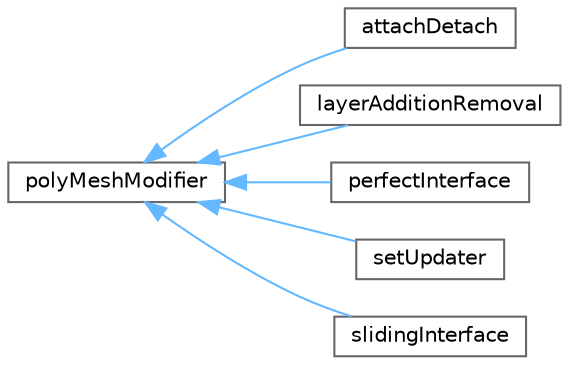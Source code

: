digraph "Graphical Class Hierarchy"
{
 // LATEX_PDF_SIZE
  bgcolor="transparent";
  edge [fontname=Helvetica,fontsize=10,labelfontname=Helvetica,labelfontsize=10];
  node [fontname=Helvetica,fontsize=10,shape=box,height=0.2,width=0.4];
  rankdir="LR";
  Node0 [id="Node000000",label="polyMeshModifier",height=0.2,width=0.4,color="grey40", fillcolor="white", style="filled",URL="$classFoam_1_1polyMeshModifier.html",tooltip="Virtual base class for mesh modifiers."];
  Node0 -> Node1 [id="edge5222_Node000000_Node000001",dir="back",color="steelblue1",style="solid",tooltip=" "];
  Node1 [id="Node000001",label="attachDetach",height=0.2,width=0.4,color="grey40", fillcolor="white", style="filled",URL="$classFoam_1_1attachDetach.html",tooltip="Attach/detach boundary mesh modifier. This modifier takes a set of internal faces and converts them i..."];
  Node0 -> Node2 [id="edge5223_Node000000_Node000002",dir="back",color="steelblue1",style="solid",tooltip=" "];
  Node2 [id="Node000002",label="layerAdditionRemoval",height=0.2,width=0.4,color="grey40", fillcolor="white", style="filled",URL="$classFoam_1_1layerAdditionRemoval.html",tooltip="Cell layer addition mesh modifier."];
  Node0 -> Node3 [id="edge5224_Node000000_Node000003",dir="back",color="steelblue1",style="solid",tooltip=" "];
  Node3 [id="Node000003",label="perfectInterface",height=0.2,width=0.4,color="grey40", fillcolor="white", style="filled",URL="$classFoam_1_1perfectInterface.html",tooltip="Hack of attachDetach to couple patches when they perfectly align. Does not decouple...."];
  Node0 -> Node4 [id="edge5225_Node000000_Node000004",dir="back",color="steelblue1",style="solid",tooltip=" "];
  Node4 [id="Node000004",label="setUpdater",height=0.2,width=0.4,color="grey40", fillcolor="white", style="filled",URL="$classFoam_1_1setUpdater.html",tooltip="Keeps cell/face/vertex sets uptodate. Both the ones loaded and the ones on disk."];
  Node0 -> Node5 [id="edge5226_Node000000_Node000005",dir="back",color="steelblue1",style="solid",tooltip=" "];
  Node5 [id="Node000005",label="slidingInterface",height=0.2,width=0.4,color="grey40", fillcolor="white", style="filled",URL="$classFoam_1_1slidingInterface.html",tooltip="Sliding interface mesh modifier. Given two face zones, couple the master and slave side using a cutti..."];
}
